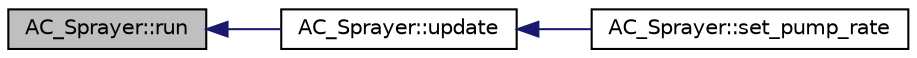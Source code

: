 digraph "AC_Sprayer::run"
{
 // INTERACTIVE_SVG=YES
  edge [fontname="Helvetica",fontsize="10",labelfontname="Helvetica",labelfontsize="10"];
  node [fontname="Helvetica",fontsize="10",shape=record];
  rankdir="LR";
  Node1 [label="AC_Sprayer::run",height=0.2,width=0.4,color="black", fillcolor="grey75", style="filled", fontcolor="black"];
  Node1 -> Node2 [dir="back",color="midnightblue",fontsize="10",style="solid",fontname="Helvetica"];
  Node2 [label="AC_Sprayer::update",height=0.2,width=0.4,color="black", fillcolor="white", style="filled",URL="$classAC__Sprayer.html#a332a61acb7bfa9b5055a1bf4095e5573",tooltip="update - adjusts servo positions based on speed and requested quantity "];
  Node2 -> Node3 [dir="back",color="midnightblue",fontsize="10",style="solid",fontname="Helvetica"];
  Node3 [label="AC_Sprayer::set_pump_rate",height=0.2,width=0.4,color="black", fillcolor="white", style="filled",URL="$classAC__Sprayer.html#a6655f109faaab8b29fa923f7112887c0",tooltip="To-Do: add function to decode pilot input from channel 6 tuning knob. "];
}
